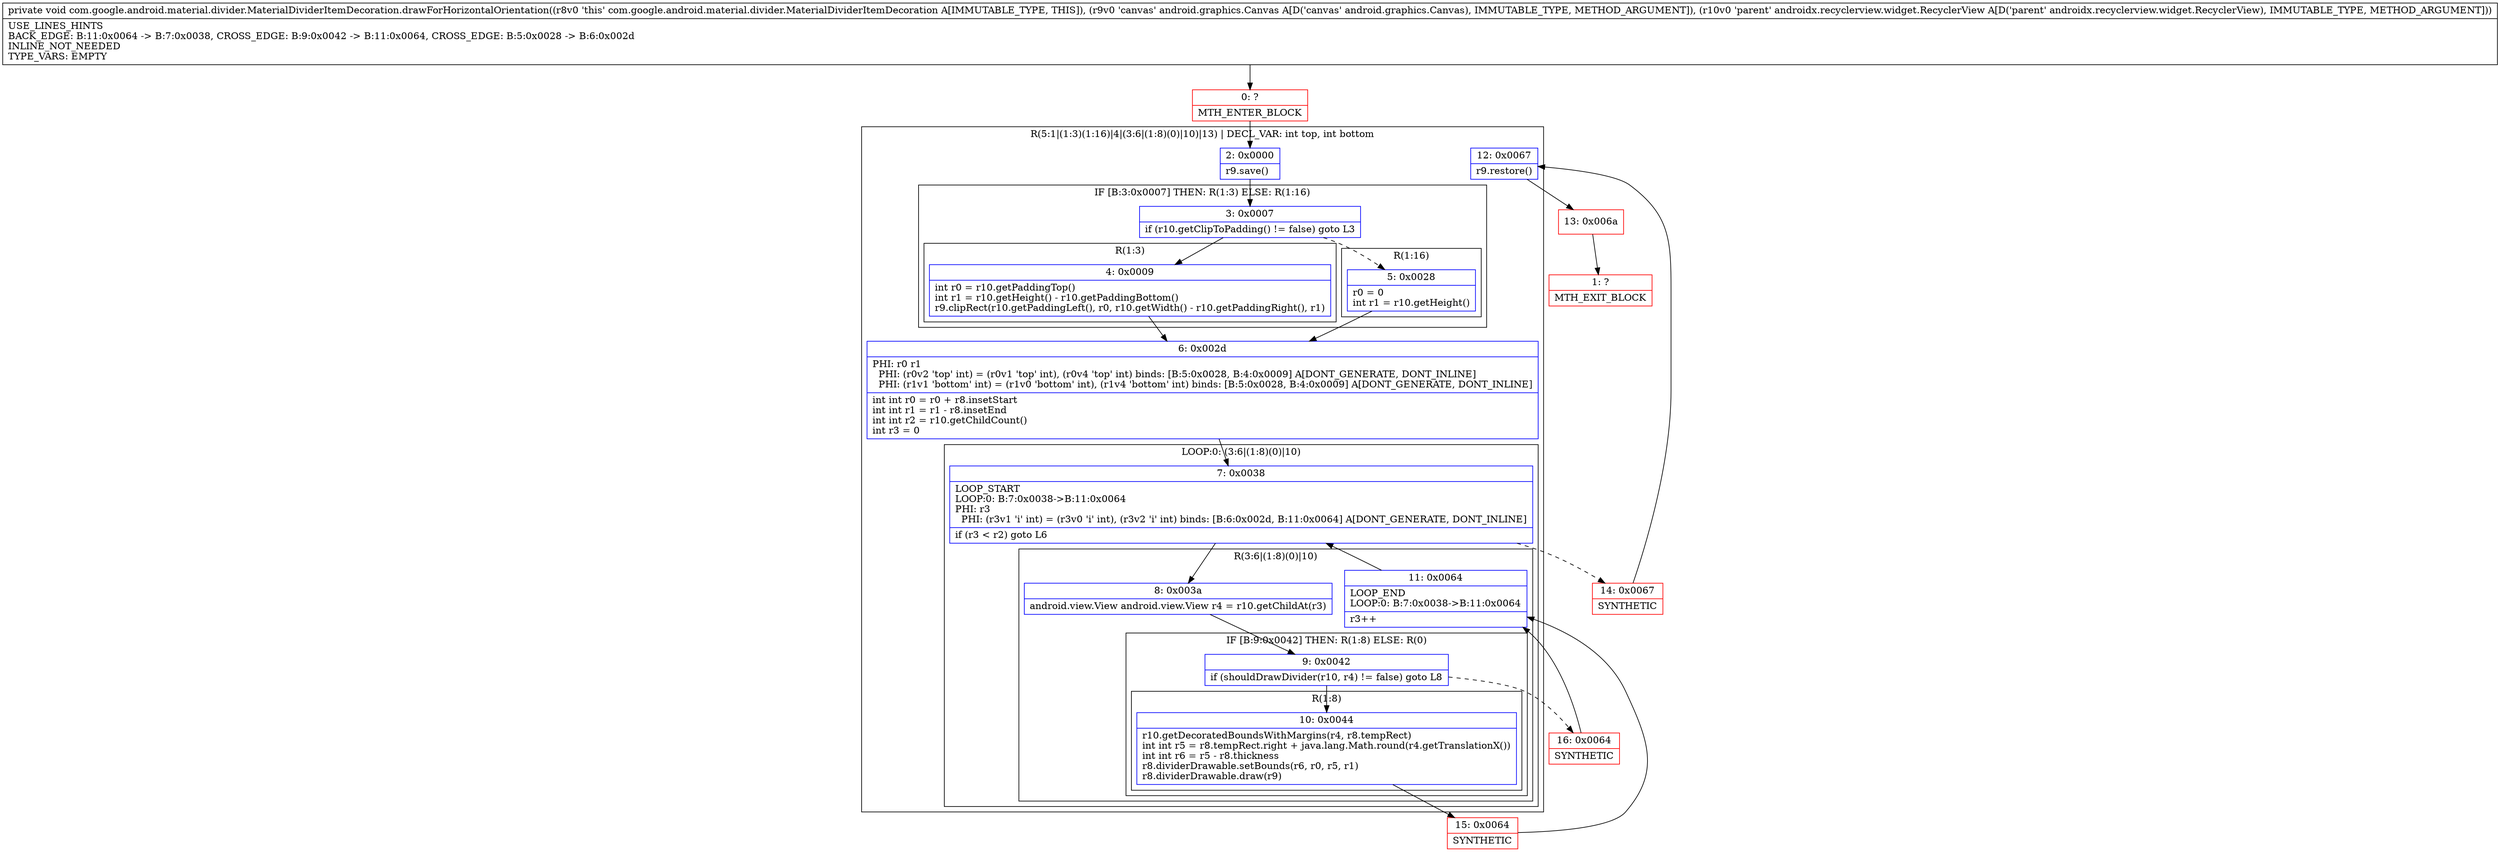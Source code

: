 digraph "CFG forcom.google.android.material.divider.MaterialDividerItemDecoration.drawForHorizontalOrientation(Landroid\/graphics\/Canvas;Landroidx\/recyclerview\/widget\/RecyclerView;)V" {
subgraph cluster_Region_711386729 {
label = "R(5:1|(1:3)(1:16)|4|(3:6|(1:8)(0)|10)|13) | DECL_VAR: int top, int bottom\l";
node [shape=record,color=blue];
Node_2 [shape=record,label="{2\:\ 0x0000|r9.save()\l}"];
subgraph cluster_IfRegion_1109796821 {
label = "IF [B:3:0x0007] THEN: R(1:3) ELSE: R(1:16)";
node [shape=record,color=blue];
Node_3 [shape=record,label="{3\:\ 0x0007|if (r10.getClipToPadding() != false) goto L3\l}"];
subgraph cluster_Region_1879491577 {
label = "R(1:3)";
node [shape=record,color=blue];
Node_4 [shape=record,label="{4\:\ 0x0009|int r0 = r10.getPaddingTop()\lint r1 = r10.getHeight() \- r10.getPaddingBottom()\lr9.clipRect(r10.getPaddingLeft(), r0, r10.getWidth() \- r10.getPaddingRight(), r1)\l}"];
}
subgraph cluster_Region_1831219130 {
label = "R(1:16)";
node [shape=record,color=blue];
Node_5 [shape=record,label="{5\:\ 0x0028|r0 = 0\lint r1 = r10.getHeight()\l}"];
}
}
Node_6 [shape=record,label="{6\:\ 0x002d|PHI: r0 r1 \l  PHI: (r0v2 'top' int) = (r0v1 'top' int), (r0v4 'top' int) binds: [B:5:0x0028, B:4:0x0009] A[DONT_GENERATE, DONT_INLINE]\l  PHI: (r1v1 'bottom' int) = (r1v0 'bottom' int), (r1v4 'bottom' int) binds: [B:5:0x0028, B:4:0x0009] A[DONT_GENERATE, DONT_INLINE]\l|int int r0 = r0 + r8.insetStart\lint int r1 = r1 \- r8.insetEnd\lint int r2 = r10.getChildCount()\lint r3 = 0\l}"];
subgraph cluster_LoopRegion_1172115685 {
label = "LOOP:0: (3:6|(1:8)(0)|10)";
node [shape=record,color=blue];
Node_7 [shape=record,label="{7\:\ 0x0038|LOOP_START\lLOOP:0: B:7:0x0038\-\>B:11:0x0064\lPHI: r3 \l  PHI: (r3v1 'i' int) = (r3v0 'i' int), (r3v2 'i' int) binds: [B:6:0x002d, B:11:0x0064] A[DONT_GENERATE, DONT_INLINE]\l|if (r3 \< r2) goto L6\l}"];
subgraph cluster_Region_50469548 {
label = "R(3:6|(1:8)(0)|10)";
node [shape=record,color=blue];
Node_8 [shape=record,label="{8\:\ 0x003a|android.view.View android.view.View r4 = r10.getChildAt(r3)\l}"];
subgraph cluster_IfRegion_508223755 {
label = "IF [B:9:0x0042] THEN: R(1:8) ELSE: R(0)";
node [shape=record,color=blue];
Node_9 [shape=record,label="{9\:\ 0x0042|if (shouldDrawDivider(r10, r4) != false) goto L8\l}"];
subgraph cluster_Region_425375627 {
label = "R(1:8)";
node [shape=record,color=blue];
Node_10 [shape=record,label="{10\:\ 0x0044|r10.getDecoratedBoundsWithMargins(r4, r8.tempRect)\lint int r5 = r8.tempRect.right + java.lang.Math.round(r4.getTranslationX())\lint int r6 = r5 \- r8.thickness\lr8.dividerDrawable.setBounds(r6, r0, r5, r1)\lr8.dividerDrawable.draw(r9)\l}"];
}
subgraph cluster_Region_596016589 {
label = "R(0)";
node [shape=record,color=blue];
}
}
Node_11 [shape=record,label="{11\:\ 0x0064|LOOP_END\lLOOP:0: B:7:0x0038\-\>B:11:0x0064\l|r3++\l}"];
}
}
Node_12 [shape=record,label="{12\:\ 0x0067|r9.restore()\l}"];
}
Node_0 [shape=record,color=red,label="{0\:\ ?|MTH_ENTER_BLOCK\l}"];
Node_15 [shape=record,color=red,label="{15\:\ 0x0064|SYNTHETIC\l}"];
Node_16 [shape=record,color=red,label="{16\:\ 0x0064|SYNTHETIC\l}"];
Node_14 [shape=record,color=red,label="{14\:\ 0x0067|SYNTHETIC\l}"];
Node_13 [shape=record,color=red,label="{13\:\ 0x006a}"];
Node_1 [shape=record,color=red,label="{1\:\ ?|MTH_EXIT_BLOCK\l}"];
MethodNode[shape=record,label="{private void com.google.android.material.divider.MaterialDividerItemDecoration.drawForHorizontalOrientation((r8v0 'this' com.google.android.material.divider.MaterialDividerItemDecoration A[IMMUTABLE_TYPE, THIS]), (r9v0 'canvas' android.graphics.Canvas A[D('canvas' android.graphics.Canvas), IMMUTABLE_TYPE, METHOD_ARGUMENT]), (r10v0 'parent' androidx.recyclerview.widget.RecyclerView A[D('parent' androidx.recyclerview.widget.RecyclerView), IMMUTABLE_TYPE, METHOD_ARGUMENT]))  | USE_LINES_HINTS\lBACK_EDGE: B:11:0x0064 \-\> B:7:0x0038, CROSS_EDGE: B:9:0x0042 \-\> B:11:0x0064, CROSS_EDGE: B:5:0x0028 \-\> B:6:0x002d\lINLINE_NOT_NEEDED\lTYPE_VARS: EMPTY\l}"];
MethodNode -> Node_0;Node_2 -> Node_3;
Node_3 -> Node_4;
Node_3 -> Node_5[style=dashed];
Node_4 -> Node_6;
Node_5 -> Node_6;
Node_6 -> Node_7;
Node_7 -> Node_8;
Node_7 -> Node_14[style=dashed];
Node_8 -> Node_9;
Node_9 -> Node_10;
Node_9 -> Node_16[style=dashed];
Node_10 -> Node_15;
Node_11 -> Node_7;
Node_12 -> Node_13;
Node_0 -> Node_2;
Node_15 -> Node_11;
Node_16 -> Node_11;
Node_14 -> Node_12;
Node_13 -> Node_1;
}


